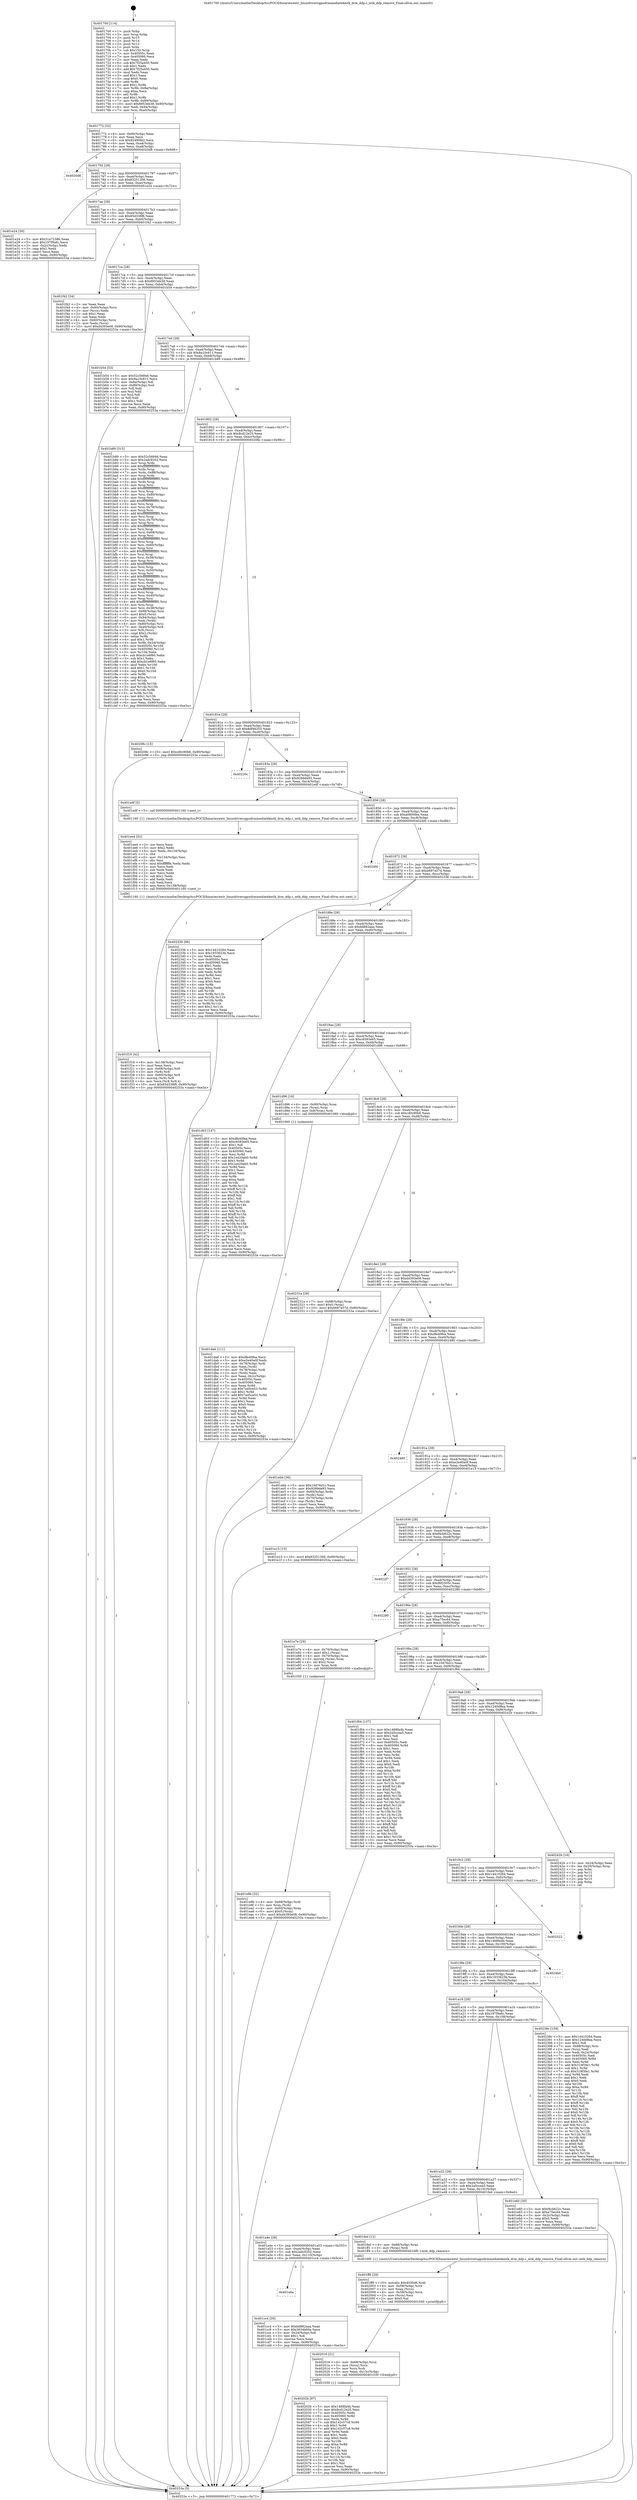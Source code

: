 digraph "0x401700" {
  label = "0x401700 (/mnt/c/Users/mathe/Desktop/tcc/POCII/binaries/extr_linuxdriversgpudrmmediatekmtk_drm_ddp.c_mtk_ddp_remove_Final-ollvm.out::main(0))"
  labelloc = "t"
  node[shape=record]

  Entry [label="",width=0.3,height=0.3,shape=circle,fillcolor=black,style=filled]
  "0x401772" [label="{
     0x401772 [32]\l
     | [instrs]\l
     &nbsp;&nbsp;0x401772 \<+6\>: mov -0x90(%rbp),%eax\l
     &nbsp;&nbsp;0x401778 \<+2\>: mov %eax,%ecx\l
     &nbsp;&nbsp;0x40177a \<+6\>: sub $0x82490fe2,%ecx\l
     &nbsp;&nbsp;0x401780 \<+6\>: mov %eax,-0xa4(%rbp)\l
     &nbsp;&nbsp;0x401786 \<+6\>: mov %ecx,-0xa8(%rbp)\l
     &nbsp;&nbsp;0x40178c \<+6\>: je 00000000004020d8 \<main+0x9d8\>\l
  }"]
  "0x4020d8" [label="{
     0x4020d8\l
  }", style=dashed]
  "0x401792" [label="{
     0x401792 [28]\l
     | [instrs]\l
     &nbsp;&nbsp;0x401792 \<+5\>: jmp 0000000000401797 \<main+0x97\>\l
     &nbsp;&nbsp;0x401797 \<+6\>: mov -0xa4(%rbp),%eax\l
     &nbsp;&nbsp;0x40179d \<+5\>: sub $0x83251306,%eax\l
     &nbsp;&nbsp;0x4017a2 \<+6\>: mov %eax,-0xac(%rbp)\l
     &nbsp;&nbsp;0x4017a8 \<+6\>: je 0000000000401e24 \<main+0x724\>\l
  }"]
  Exit [label="",width=0.3,height=0.3,shape=circle,fillcolor=black,style=filled,peripheries=2]
  "0x401e24" [label="{
     0x401e24 [30]\l
     | [instrs]\l
     &nbsp;&nbsp;0x401e24 \<+5\>: mov $0x31a72386,%eax\l
     &nbsp;&nbsp;0x401e29 \<+5\>: mov $0x197f9a6c,%ecx\l
     &nbsp;&nbsp;0x401e2e \<+3\>: mov -0x2c(%rbp),%edx\l
     &nbsp;&nbsp;0x401e31 \<+3\>: cmp $0x1,%edx\l
     &nbsp;&nbsp;0x401e34 \<+3\>: cmovl %ecx,%eax\l
     &nbsp;&nbsp;0x401e37 \<+6\>: mov %eax,-0x90(%rbp)\l
     &nbsp;&nbsp;0x401e3d \<+5\>: jmp 000000000040253a \<main+0xe3a\>\l
  }"]
  "0x4017ae" [label="{
     0x4017ae [28]\l
     | [instrs]\l
     &nbsp;&nbsp;0x4017ae \<+5\>: jmp 00000000004017b3 \<main+0xb3\>\l
     &nbsp;&nbsp;0x4017b3 \<+6\>: mov -0xa4(%rbp),%eax\l
     &nbsp;&nbsp;0x4017b9 \<+5\>: sub $0x85d338f6,%eax\l
     &nbsp;&nbsp;0x4017be \<+6\>: mov %eax,-0xb0(%rbp)\l
     &nbsp;&nbsp;0x4017c4 \<+6\>: je 0000000000401f42 \<main+0x842\>\l
  }"]
  "0x40202b" [label="{
     0x40202b [97]\l
     | [instrs]\l
     &nbsp;&nbsp;0x40202b \<+5\>: mov $0x1468fa4b,%eax\l
     &nbsp;&nbsp;0x402030 \<+5\>: mov $0x8cd12e25,%esi\l
     &nbsp;&nbsp;0x402035 \<+7\>: mov 0x40505c,%edx\l
     &nbsp;&nbsp;0x40203c \<+8\>: mov 0x405060,%r8d\l
     &nbsp;&nbsp;0x402044 \<+3\>: mov %edx,%r9d\l
     &nbsp;&nbsp;0x402047 \<+7\>: sub $0x142c57c8,%r9d\l
     &nbsp;&nbsp;0x40204e \<+4\>: sub $0x1,%r9d\l
     &nbsp;&nbsp;0x402052 \<+7\>: add $0x142c57c8,%r9d\l
     &nbsp;&nbsp;0x402059 \<+4\>: imul %r9d,%edx\l
     &nbsp;&nbsp;0x40205d \<+3\>: and $0x1,%edx\l
     &nbsp;&nbsp;0x402060 \<+3\>: cmp $0x0,%edx\l
     &nbsp;&nbsp;0x402063 \<+4\>: sete %r10b\l
     &nbsp;&nbsp;0x402067 \<+4\>: cmp $0xa,%r8d\l
     &nbsp;&nbsp;0x40206b \<+4\>: setl %r11b\l
     &nbsp;&nbsp;0x40206f \<+3\>: mov %r10b,%bl\l
     &nbsp;&nbsp;0x402072 \<+3\>: and %r11b,%bl\l
     &nbsp;&nbsp;0x402075 \<+3\>: xor %r11b,%r10b\l
     &nbsp;&nbsp;0x402078 \<+3\>: or %r10b,%bl\l
     &nbsp;&nbsp;0x40207b \<+3\>: test $0x1,%bl\l
     &nbsp;&nbsp;0x40207e \<+3\>: cmovne %esi,%eax\l
     &nbsp;&nbsp;0x402081 \<+6\>: mov %eax,-0x90(%rbp)\l
     &nbsp;&nbsp;0x402087 \<+5\>: jmp 000000000040253a \<main+0xe3a\>\l
  }"]
  "0x401f42" [label="{
     0x401f42 [34]\l
     | [instrs]\l
     &nbsp;&nbsp;0x401f42 \<+2\>: xor %eax,%eax\l
     &nbsp;&nbsp;0x401f44 \<+4\>: mov -0x60(%rbp),%rcx\l
     &nbsp;&nbsp;0x401f48 \<+2\>: mov (%rcx),%edx\l
     &nbsp;&nbsp;0x401f4a \<+3\>: sub $0x1,%eax\l
     &nbsp;&nbsp;0x401f4d \<+2\>: sub %eax,%edx\l
     &nbsp;&nbsp;0x401f4f \<+4\>: mov -0x60(%rbp),%rcx\l
     &nbsp;&nbsp;0x401f53 \<+2\>: mov %edx,(%rcx)\l
     &nbsp;&nbsp;0x401f55 \<+10\>: movl $0xd4393e08,-0x90(%rbp)\l
     &nbsp;&nbsp;0x401f5f \<+5\>: jmp 000000000040253a \<main+0xe3a\>\l
  }"]
  "0x4017ca" [label="{
     0x4017ca [28]\l
     | [instrs]\l
     &nbsp;&nbsp;0x4017ca \<+5\>: jmp 00000000004017cf \<main+0xcf\>\l
     &nbsp;&nbsp;0x4017cf \<+6\>: mov -0xa4(%rbp),%eax\l
     &nbsp;&nbsp;0x4017d5 \<+5\>: sub $0x8953eb38,%eax\l
     &nbsp;&nbsp;0x4017da \<+6\>: mov %eax,-0xb4(%rbp)\l
     &nbsp;&nbsp;0x4017e0 \<+6\>: je 0000000000401b54 \<main+0x454\>\l
  }"]
  "0x402016" [label="{
     0x402016 [21]\l
     | [instrs]\l
     &nbsp;&nbsp;0x402016 \<+4\>: mov -0x68(%rbp),%rcx\l
     &nbsp;&nbsp;0x40201a \<+3\>: mov (%rcx),%rcx\l
     &nbsp;&nbsp;0x40201d \<+3\>: mov %rcx,%rdi\l
     &nbsp;&nbsp;0x402020 \<+6\>: mov %eax,-0x13c(%rbp)\l
     &nbsp;&nbsp;0x402026 \<+5\>: call 0000000000401030 \<free@plt\>\l
     | [calls]\l
     &nbsp;&nbsp;0x401030 \{1\} (unknown)\l
  }"]
  "0x401b54" [label="{
     0x401b54 [53]\l
     | [instrs]\l
     &nbsp;&nbsp;0x401b54 \<+5\>: mov $0x52c56846,%eax\l
     &nbsp;&nbsp;0x401b59 \<+5\>: mov $0x8a10c611,%ecx\l
     &nbsp;&nbsp;0x401b5e \<+6\>: mov -0x8a(%rbp),%dl\l
     &nbsp;&nbsp;0x401b64 \<+7\>: mov -0x89(%rbp),%sil\l
     &nbsp;&nbsp;0x401b6b \<+3\>: mov %dl,%dil\l
     &nbsp;&nbsp;0x401b6e \<+3\>: and %sil,%dil\l
     &nbsp;&nbsp;0x401b71 \<+3\>: xor %sil,%dl\l
     &nbsp;&nbsp;0x401b74 \<+3\>: or %dl,%dil\l
     &nbsp;&nbsp;0x401b77 \<+4\>: test $0x1,%dil\l
     &nbsp;&nbsp;0x401b7b \<+3\>: cmovne %ecx,%eax\l
     &nbsp;&nbsp;0x401b7e \<+6\>: mov %eax,-0x90(%rbp)\l
     &nbsp;&nbsp;0x401b84 \<+5\>: jmp 000000000040253a \<main+0xe3a\>\l
  }"]
  "0x4017e6" [label="{
     0x4017e6 [28]\l
     | [instrs]\l
     &nbsp;&nbsp;0x4017e6 \<+5\>: jmp 00000000004017eb \<main+0xeb\>\l
     &nbsp;&nbsp;0x4017eb \<+6\>: mov -0xa4(%rbp),%eax\l
     &nbsp;&nbsp;0x4017f1 \<+5\>: sub $0x8a10c611,%eax\l
     &nbsp;&nbsp;0x4017f6 \<+6\>: mov %eax,-0xb8(%rbp)\l
     &nbsp;&nbsp;0x4017fc \<+6\>: je 0000000000401b89 \<main+0x489\>\l
  }"]
  "0x40253a" [label="{
     0x40253a [5]\l
     | [instrs]\l
     &nbsp;&nbsp;0x40253a \<+5\>: jmp 0000000000401772 \<main+0x72\>\l
  }"]
  "0x401700" [label="{
     0x401700 [114]\l
     | [instrs]\l
     &nbsp;&nbsp;0x401700 \<+1\>: push %rbp\l
     &nbsp;&nbsp;0x401701 \<+3\>: mov %rsp,%rbp\l
     &nbsp;&nbsp;0x401704 \<+2\>: push %r15\l
     &nbsp;&nbsp;0x401706 \<+2\>: push %r14\l
     &nbsp;&nbsp;0x401708 \<+2\>: push %r12\l
     &nbsp;&nbsp;0x40170a \<+1\>: push %rbx\l
     &nbsp;&nbsp;0x40170b \<+7\>: sub $0x150,%rsp\l
     &nbsp;&nbsp;0x401712 \<+7\>: mov 0x40505c,%eax\l
     &nbsp;&nbsp;0x401719 \<+7\>: mov 0x405060,%ecx\l
     &nbsp;&nbsp;0x401720 \<+2\>: mov %eax,%edx\l
     &nbsp;&nbsp;0x401722 \<+6\>: sub $0x7f25a450,%edx\l
     &nbsp;&nbsp;0x401728 \<+3\>: sub $0x1,%edx\l
     &nbsp;&nbsp;0x40172b \<+6\>: add $0x7f25a450,%edx\l
     &nbsp;&nbsp;0x401731 \<+3\>: imul %edx,%eax\l
     &nbsp;&nbsp;0x401734 \<+3\>: and $0x1,%eax\l
     &nbsp;&nbsp;0x401737 \<+3\>: cmp $0x0,%eax\l
     &nbsp;&nbsp;0x40173a \<+4\>: sete %r8b\l
     &nbsp;&nbsp;0x40173e \<+4\>: and $0x1,%r8b\l
     &nbsp;&nbsp;0x401742 \<+7\>: mov %r8b,-0x8a(%rbp)\l
     &nbsp;&nbsp;0x401749 \<+3\>: cmp $0xa,%ecx\l
     &nbsp;&nbsp;0x40174c \<+4\>: setl %r8b\l
     &nbsp;&nbsp;0x401750 \<+4\>: and $0x1,%r8b\l
     &nbsp;&nbsp;0x401754 \<+7\>: mov %r8b,-0x89(%rbp)\l
     &nbsp;&nbsp;0x40175b \<+10\>: movl $0x8953eb38,-0x90(%rbp)\l
     &nbsp;&nbsp;0x401765 \<+6\>: mov %edi,-0x94(%rbp)\l
     &nbsp;&nbsp;0x40176b \<+7\>: mov %rsi,-0xa0(%rbp)\l
  }"]
  "0x401ff9" [label="{
     0x401ff9 [29]\l
     | [instrs]\l
     &nbsp;&nbsp;0x401ff9 \<+10\>: movabs $0x4030d6,%rdi\l
     &nbsp;&nbsp;0x402003 \<+4\>: mov -0x58(%rbp),%rcx\l
     &nbsp;&nbsp;0x402007 \<+2\>: mov %eax,(%rcx)\l
     &nbsp;&nbsp;0x402009 \<+4\>: mov -0x58(%rbp),%rcx\l
     &nbsp;&nbsp;0x40200d \<+2\>: mov (%rcx),%esi\l
     &nbsp;&nbsp;0x40200f \<+2\>: mov $0x0,%al\l
     &nbsp;&nbsp;0x402011 \<+5\>: call 0000000000401040 \<printf@plt\>\l
     | [calls]\l
     &nbsp;&nbsp;0x401040 \{1\} (unknown)\l
  }"]
  "0x401b89" [label="{
     0x401b89 [315]\l
     | [instrs]\l
     &nbsp;&nbsp;0x401b89 \<+5\>: mov $0x52c56846,%eax\l
     &nbsp;&nbsp;0x401b8e \<+5\>: mov $0x2adc9202,%ecx\l
     &nbsp;&nbsp;0x401b93 \<+3\>: mov %rsp,%rdx\l
     &nbsp;&nbsp;0x401b96 \<+4\>: add $0xfffffffffffffff0,%rdx\l
     &nbsp;&nbsp;0x401b9a \<+3\>: mov %rdx,%rsp\l
     &nbsp;&nbsp;0x401b9d \<+7\>: mov %rdx,-0x88(%rbp)\l
     &nbsp;&nbsp;0x401ba4 \<+3\>: mov %rsp,%rdx\l
     &nbsp;&nbsp;0x401ba7 \<+4\>: add $0xfffffffffffffff0,%rdx\l
     &nbsp;&nbsp;0x401bab \<+3\>: mov %rdx,%rsp\l
     &nbsp;&nbsp;0x401bae \<+3\>: mov %rsp,%rsi\l
     &nbsp;&nbsp;0x401bb1 \<+4\>: add $0xfffffffffffffff0,%rsi\l
     &nbsp;&nbsp;0x401bb5 \<+3\>: mov %rsi,%rsp\l
     &nbsp;&nbsp;0x401bb8 \<+4\>: mov %rsi,-0x80(%rbp)\l
     &nbsp;&nbsp;0x401bbc \<+3\>: mov %rsp,%rsi\l
     &nbsp;&nbsp;0x401bbf \<+4\>: add $0xfffffffffffffff0,%rsi\l
     &nbsp;&nbsp;0x401bc3 \<+3\>: mov %rsi,%rsp\l
     &nbsp;&nbsp;0x401bc6 \<+4\>: mov %rsi,-0x78(%rbp)\l
     &nbsp;&nbsp;0x401bca \<+3\>: mov %rsp,%rsi\l
     &nbsp;&nbsp;0x401bcd \<+4\>: add $0xfffffffffffffff0,%rsi\l
     &nbsp;&nbsp;0x401bd1 \<+3\>: mov %rsi,%rsp\l
     &nbsp;&nbsp;0x401bd4 \<+4\>: mov %rsi,-0x70(%rbp)\l
     &nbsp;&nbsp;0x401bd8 \<+3\>: mov %rsp,%rsi\l
     &nbsp;&nbsp;0x401bdb \<+4\>: add $0xfffffffffffffff0,%rsi\l
     &nbsp;&nbsp;0x401bdf \<+3\>: mov %rsi,%rsp\l
     &nbsp;&nbsp;0x401be2 \<+4\>: mov %rsi,-0x68(%rbp)\l
     &nbsp;&nbsp;0x401be6 \<+3\>: mov %rsp,%rsi\l
     &nbsp;&nbsp;0x401be9 \<+4\>: add $0xfffffffffffffff0,%rsi\l
     &nbsp;&nbsp;0x401bed \<+3\>: mov %rsi,%rsp\l
     &nbsp;&nbsp;0x401bf0 \<+4\>: mov %rsi,-0x60(%rbp)\l
     &nbsp;&nbsp;0x401bf4 \<+3\>: mov %rsp,%rsi\l
     &nbsp;&nbsp;0x401bf7 \<+4\>: add $0xfffffffffffffff0,%rsi\l
     &nbsp;&nbsp;0x401bfb \<+3\>: mov %rsi,%rsp\l
     &nbsp;&nbsp;0x401bfe \<+4\>: mov %rsi,-0x58(%rbp)\l
     &nbsp;&nbsp;0x401c02 \<+3\>: mov %rsp,%rsi\l
     &nbsp;&nbsp;0x401c05 \<+4\>: add $0xfffffffffffffff0,%rsi\l
     &nbsp;&nbsp;0x401c09 \<+3\>: mov %rsi,%rsp\l
     &nbsp;&nbsp;0x401c0c \<+4\>: mov %rsi,-0x50(%rbp)\l
     &nbsp;&nbsp;0x401c10 \<+3\>: mov %rsp,%rsi\l
     &nbsp;&nbsp;0x401c13 \<+4\>: add $0xfffffffffffffff0,%rsi\l
     &nbsp;&nbsp;0x401c17 \<+3\>: mov %rsi,%rsp\l
     &nbsp;&nbsp;0x401c1a \<+4\>: mov %rsi,-0x48(%rbp)\l
     &nbsp;&nbsp;0x401c1e \<+3\>: mov %rsp,%rsi\l
     &nbsp;&nbsp;0x401c21 \<+4\>: add $0xfffffffffffffff0,%rsi\l
     &nbsp;&nbsp;0x401c25 \<+3\>: mov %rsi,%rsp\l
     &nbsp;&nbsp;0x401c28 \<+4\>: mov %rsi,-0x40(%rbp)\l
     &nbsp;&nbsp;0x401c2c \<+3\>: mov %rsp,%rsi\l
     &nbsp;&nbsp;0x401c2f \<+4\>: add $0xfffffffffffffff0,%rsi\l
     &nbsp;&nbsp;0x401c33 \<+3\>: mov %rsi,%rsp\l
     &nbsp;&nbsp;0x401c36 \<+4\>: mov %rsi,-0x38(%rbp)\l
     &nbsp;&nbsp;0x401c3a \<+7\>: mov -0x88(%rbp),%rsi\l
     &nbsp;&nbsp;0x401c41 \<+6\>: movl $0x0,(%rsi)\l
     &nbsp;&nbsp;0x401c47 \<+6\>: mov -0x94(%rbp),%edi\l
     &nbsp;&nbsp;0x401c4d \<+2\>: mov %edi,(%rdx)\l
     &nbsp;&nbsp;0x401c4f \<+4\>: mov -0x80(%rbp),%rsi\l
     &nbsp;&nbsp;0x401c53 \<+7\>: mov -0xa0(%rbp),%r8\l
     &nbsp;&nbsp;0x401c5a \<+3\>: mov %r8,(%rsi)\l
     &nbsp;&nbsp;0x401c5d \<+3\>: cmpl $0x2,(%rdx)\l
     &nbsp;&nbsp;0x401c60 \<+4\>: setne %r9b\l
     &nbsp;&nbsp;0x401c64 \<+4\>: and $0x1,%r9b\l
     &nbsp;&nbsp;0x401c68 \<+4\>: mov %r9b,-0x2d(%rbp)\l
     &nbsp;&nbsp;0x401c6c \<+8\>: mov 0x40505c,%r10d\l
     &nbsp;&nbsp;0x401c74 \<+8\>: mov 0x405060,%r11d\l
     &nbsp;&nbsp;0x401c7c \<+3\>: mov %r10d,%ebx\l
     &nbsp;&nbsp;0x401c7f \<+6\>: sub $0xcb1e6f60,%ebx\l
     &nbsp;&nbsp;0x401c85 \<+3\>: sub $0x1,%ebx\l
     &nbsp;&nbsp;0x401c88 \<+6\>: add $0xcb1e6f60,%ebx\l
     &nbsp;&nbsp;0x401c8e \<+4\>: imul %ebx,%r10d\l
     &nbsp;&nbsp;0x401c92 \<+4\>: and $0x1,%r10d\l
     &nbsp;&nbsp;0x401c96 \<+4\>: cmp $0x0,%r10d\l
     &nbsp;&nbsp;0x401c9a \<+4\>: sete %r9b\l
     &nbsp;&nbsp;0x401c9e \<+4\>: cmp $0xa,%r11d\l
     &nbsp;&nbsp;0x401ca2 \<+4\>: setl %r14b\l
     &nbsp;&nbsp;0x401ca6 \<+3\>: mov %r9b,%r15b\l
     &nbsp;&nbsp;0x401ca9 \<+3\>: and %r14b,%r15b\l
     &nbsp;&nbsp;0x401cac \<+3\>: xor %r14b,%r9b\l
     &nbsp;&nbsp;0x401caf \<+3\>: or %r9b,%r15b\l
     &nbsp;&nbsp;0x401cb2 \<+4\>: test $0x1,%r15b\l
     &nbsp;&nbsp;0x401cb6 \<+3\>: cmovne %ecx,%eax\l
     &nbsp;&nbsp;0x401cb9 \<+6\>: mov %eax,-0x90(%rbp)\l
     &nbsp;&nbsp;0x401cbf \<+5\>: jmp 000000000040253a \<main+0xe3a\>\l
  }"]
  "0x401802" [label="{
     0x401802 [28]\l
     | [instrs]\l
     &nbsp;&nbsp;0x401802 \<+5\>: jmp 0000000000401807 \<main+0x107\>\l
     &nbsp;&nbsp;0x401807 \<+6\>: mov -0xa4(%rbp),%eax\l
     &nbsp;&nbsp;0x40180d \<+5\>: sub $0x8cd12e25,%eax\l
     &nbsp;&nbsp;0x401812 \<+6\>: mov %eax,-0xbc(%rbp)\l
     &nbsp;&nbsp;0x401818 \<+6\>: je 000000000040208c \<main+0x98c\>\l
  }"]
  "0x401f18" [label="{
     0x401f18 [42]\l
     | [instrs]\l
     &nbsp;&nbsp;0x401f18 \<+6\>: mov -0x138(%rbp),%ecx\l
     &nbsp;&nbsp;0x401f1e \<+3\>: imul %eax,%ecx\l
     &nbsp;&nbsp;0x401f21 \<+4\>: mov -0x68(%rbp),%r8\l
     &nbsp;&nbsp;0x401f25 \<+3\>: mov (%r8),%r8\l
     &nbsp;&nbsp;0x401f28 \<+4\>: mov -0x60(%rbp),%r9\l
     &nbsp;&nbsp;0x401f2c \<+3\>: movslq (%r9),%r9\l
     &nbsp;&nbsp;0x401f2f \<+4\>: mov %ecx,(%r8,%r9,4)\l
     &nbsp;&nbsp;0x401f33 \<+10\>: movl $0x85d338f6,-0x90(%rbp)\l
     &nbsp;&nbsp;0x401f3d \<+5\>: jmp 000000000040253a \<main+0xe3a\>\l
  }"]
  "0x401ee4" [label="{
     0x401ee4 [52]\l
     | [instrs]\l
     &nbsp;&nbsp;0x401ee4 \<+2\>: xor %ecx,%ecx\l
     &nbsp;&nbsp;0x401ee6 \<+5\>: mov $0x2,%edx\l
     &nbsp;&nbsp;0x401eeb \<+6\>: mov %edx,-0x134(%rbp)\l
     &nbsp;&nbsp;0x401ef1 \<+1\>: cltd\l
     &nbsp;&nbsp;0x401ef2 \<+6\>: mov -0x134(%rbp),%esi\l
     &nbsp;&nbsp;0x401ef8 \<+2\>: idiv %esi\l
     &nbsp;&nbsp;0x401efa \<+6\>: imul $0xfffffffe,%edx,%edx\l
     &nbsp;&nbsp;0x401f00 \<+2\>: mov %ecx,%edi\l
     &nbsp;&nbsp;0x401f02 \<+2\>: sub %edx,%edi\l
     &nbsp;&nbsp;0x401f04 \<+2\>: mov %ecx,%edx\l
     &nbsp;&nbsp;0x401f06 \<+3\>: sub $0x1,%edx\l
     &nbsp;&nbsp;0x401f09 \<+2\>: add %edx,%edi\l
     &nbsp;&nbsp;0x401f0b \<+2\>: sub %edi,%ecx\l
     &nbsp;&nbsp;0x401f0d \<+6\>: mov %ecx,-0x138(%rbp)\l
     &nbsp;&nbsp;0x401f13 \<+5\>: call 0000000000401160 \<next_i\>\l
     | [calls]\l
     &nbsp;&nbsp;0x401160 \{1\} (/mnt/c/Users/mathe/Desktop/tcc/POCII/binaries/extr_linuxdriversgpudrmmediatekmtk_drm_ddp.c_mtk_ddp_remove_Final-ollvm.out::next_i)\l
  }"]
  "0x40208c" [label="{
     0x40208c [15]\l
     | [instrs]\l
     &nbsp;&nbsp;0x40208c \<+10\>: movl $0xcd0c90b6,-0x90(%rbp)\l
     &nbsp;&nbsp;0x402096 \<+5\>: jmp 000000000040253a \<main+0xe3a\>\l
  }"]
  "0x40181e" [label="{
     0x40181e [28]\l
     | [instrs]\l
     &nbsp;&nbsp;0x40181e \<+5\>: jmp 0000000000401823 \<main+0x123\>\l
     &nbsp;&nbsp;0x401823 \<+6\>: mov -0xa4(%rbp),%eax\l
     &nbsp;&nbsp;0x401829 \<+5\>: sub $0x8df46203,%eax\l
     &nbsp;&nbsp;0x40182e \<+6\>: mov %eax,-0xc0(%rbp)\l
     &nbsp;&nbsp;0x401834 \<+6\>: je 000000000040220c \<main+0xb0c\>\l
  }"]
  "0x401e9b" [label="{
     0x401e9b [32]\l
     | [instrs]\l
     &nbsp;&nbsp;0x401e9b \<+4\>: mov -0x68(%rbp),%rdi\l
     &nbsp;&nbsp;0x401e9f \<+3\>: mov %rax,(%rdi)\l
     &nbsp;&nbsp;0x401ea2 \<+4\>: mov -0x60(%rbp),%rax\l
     &nbsp;&nbsp;0x401ea6 \<+6\>: movl $0x0,(%rax)\l
     &nbsp;&nbsp;0x401eac \<+10\>: movl $0xd4393e08,-0x90(%rbp)\l
     &nbsp;&nbsp;0x401eb6 \<+5\>: jmp 000000000040253a \<main+0xe3a\>\l
  }"]
  "0x40220c" [label="{
     0x40220c\l
  }", style=dashed]
  "0x40183a" [label="{
     0x40183a [28]\l
     | [instrs]\l
     &nbsp;&nbsp;0x40183a \<+5\>: jmp 000000000040183f \<main+0x13f\>\l
     &nbsp;&nbsp;0x40183f \<+6\>: mov -0xa4(%rbp),%eax\l
     &nbsp;&nbsp;0x401845 \<+5\>: sub $0x9289de93,%eax\l
     &nbsp;&nbsp;0x40184a \<+6\>: mov %eax,-0xc4(%rbp)\l
     &nbsp;&nbsp;0x401850 \<+6\>: je 0000000000401edf \<main+0x7df\>\l
  }"]
  "0x401da6" [label="{
     0x401da6 [111]\l
     | [instrs]\l
     &nbsp;&nbsp;0x401da6 \<+5\>: mov $0xdfe40fea,%ecx\l
     &nbsp;&nbsp;0x401dab \<+5\>: mov $0xe2e40a0f,%edx\l
     &nbsp;&nbsp;0x401db0 \<+4\>: mov -0x78(%rbp),%rdi\l
     &nbsp;&nbsp;0x401db4 \<+2\>: mov %eax,(%rdi)\l
     &nbsp;&nbsp;0x401db6 \<+4\>: mov -0x78(%rbp),%rdi\l
     &nbsp;&nbsp;0x401dba \<+2\>: mov (%rdi),%eax\l
     &nbsp;&nbsp;0x401dbc \<+3\>: mov %eax,-0x2c(%rbp)\l
     &nbsp;&nbsp;0x401dbf \<+7\>: mov 0x40505c,%eax\l
     &nbsp;&nbsp;0x401dc6 \<+7\>: mov 0x405060,%esi\l
     &nbsp;&nbsp;0x401dcd \<+3\>: mov %eax,%r8d\l
     &nbsp;&nbsp;0x401dd0 \<+7\>: sub $0x7ed5ce53,%r8d\l
     &nbsp;&nbsp;0x401dd7 \<+4\>: sub $0x1,%r8d\l
     &nbsp;&nbsp;0x401ddb \<+7\>: add $0x7ed5ce53,%r8d\l
     &nbsp;&nbsp;0x401de2 \<+4\>: imul %r8d,%eax\l
     &nbsp;&nbsp;0x401de6 \<+3\>: and $0x1,%eax\l
     &nbsp;&nbsp;0x401de9 \<+3\>: cmp $0x0,%eax\l
     &nbsp;&nbsp;0x401dec \<+4\>: sete %r9b\l
     &nbsp;&nbsp;0x401df0 \<+3\>: cmp $0xa,%esi\l
     &nbsp;&nbsp;0x401df3 \<+4\>: setl %r10b\l
     &nbsp;&nbsp;0x401df7 \<+3\>: mov %r9b,%r11b\l
     &nbsp;&nbsp;0x401dfa \<+3\>: and %r10b,%r11b\l
     &nbsp;&nbsp;0x401dfd \<+3\>: xor %r10b,%r9b\l
     &nbsp;&nbsp;0x401e00 \<+3\>: or %r9b,%r11b\l
     &nbsp;&nbsp;0x401e03 \<+4\>: test $0x1,%r11b\l
     &nbsp;&nbsp;0x401e07 \<+3\>: cmovne %edx,%ecx\l
     &nbsp;&nbsp;0x401e0a \<+6\>: mov %ecx,-0x90(%rbp)\l
     &nbsp;&nbsp;0x401e10 \<+5\>: jmp 000000000040253a \<main+0xe3a\>\l
  }"]
  "0x401edf" [label="{
     0x401edf [5]\l
     | [instrs]\l
     &nbsp;&nbsp;0x401edf \<+5\>: call 0000000000401160 \<next_i\>\l
     | [calls]\l
     &nbsp;&nbsp;0x401160 \{1\} (/mnt/c/Users/mathe/Desktop/tcc/POCII/binaries/extr_linuxdriversgpudrmmediatekmtk_drm_ddp.c_mtk_ddp_remove_Final-ollvm.out::next_i)\l
  }"]
  "0x401856" [label="{
     0x401856 [28]\l
     | [instrs]\l
     &nbsp;&nbsp;0x401856 \<+5\>: jmp 000000000040185b \<main+0x15b\>\l
     &nbsp;&nbsp;0x40185b \<+6\>: mov -0xa4(%rbp),%eax\l
     &nbsp;&nbsp;0x401861 \<+5\>: sub $0xa0800fee,%eax\l
     &nbsp;&nbsp;0x401866 \<+6\>: mov %eax,-0xc8(%rbp)\l
     &nbsp;&nbsp;0x40186c \<+6\>: je 00000000004024fd \<main+0xdfd\>\l
  }"]
  "0x401a6a" [label="{
     0x401a6a\l
  }", style=dashed]
  "0x4024fd" [label="{
     0x4024fd\l
  }", style=dashed]
  "0x401872" [label="{
     0x401872 [28]\l
     | [instrs]\l
     &nbsp;&nbsp;0x401872 \<+5\>: jmp 0000000000401877 \<main+0x177\>\l
     &nbsp;&nbsp;0x401877 \<+6\>: mov -0xa4(%rbp),%eax\l
     &nbsp;&nbsp;0x40187d \<+5\>: sub $0xb697a57d,%eax\l
     &nbsp;&nbsp;0x401882 \<+6\>: mov %eax,-0xcc(%rbp)\l
     &nbsp;&nbsp;0x401888 \<+6\>: je 0000000000402336 \<main+0xc36\>\l
  }"]
  "0x401cc4" [label="{
     0x401cc4 [30]\l
     | [instrs]\l
     &nbsp;&nbsp;0x401cc4 \<+5\>: mov $0xbd882aaa,%eax\l
     &nbsp;&nbsp;0x401cc9 \<+5\>: mov $0x3634b00e,%ecx\l
     &nbsp;&nbsp;0x401cce \<+3\>: mov -0x2d(%rbp),%dl\l
     &nbsp;&nbsp;0x401cd1 \<+3\>: test $0x1,%dl\l
     &nbsp;&nbsp;0x401cd4 \<+3\>: cmovne %ecx,%eax\l
     &nbsp;&nbsp;0x401cd7 \<+6\>: mov %eax,-0x90(%rbp)\l
     &nbsp;&nbsp;0x401cdd \<+5\>: jmp 000000000040253a \<main+0xe3a\>\l
  }"]
  "0x402336" [label="{
     0x402336 [86]\l
     | [instrs]\l
     &nbsp;&nbsp;0x402336 \<+5\>: mov $0x14410284,%eax\l
     &nbsp;&nbsp;0x40233b \<+5\>: mov $0x1933623b,%ecx\l
     &nbsp;&nbsp;0x402340 \<+2\>: xor %edx,%edx\l
     &nbsp;&nbsp;0x402342 \<+7\>: mov 0x40505c,%esi\l
     &nbsp;&nbsp;0x402349 \<+7\>: mov 0x405060,%edi\l
     &nbsp;&nbsp;0x402350 \<+3\>: sub $0x1,%edx\l
     &nbsp;&nbsp;0x402353 \<+3\>: mov %esi,%r8d\l
     &nbsp;&nbsp;0x402356 \<+3\>: add %edx,%r8d\l
     &nbsp;&nbsp;0x402359 \<+4\>: imul %r8d,%esi\l
     &nbsp;&nbsp;0x40235d \<+3\>: and $0x1,%esi\l
     &nbsp;&nbsp;0x402360 \<+3\>: cmp $0x0,%esi\l
     &nbsp;&nbsp;0x402363 \<+4\>: sete %r9b\l
     &nbsp;&nbsp;0x402367 \<+3\>: cmp $0xa,%edi\l
     &nbsp;&nbsp;0x40236a \<+4\>: setl %r10b\l
     &nbsp;&nbsp;0x40236e \<+3\>: mov %r9b,%r11b\l
     &nbsp;&nbsp;0x402371 \<+3\>: and %r10b,%r11b\l
     &nbsp;&nbsp;0x402374 \<+3\>: xor %r10b,%r9b\l
     &nbsp;&nbsp;0x402377 \<+3\>: or %r9b,%r11b\l
     &nbsp;&nbsp;0x40237a \<+4\>: test $0x1,%r11b\l
     &nbsp;&nbsp;0x40237e \<+3\>: cmovne %ecx,%eax\l
     &nbsp;&nbsp;0x402381 \<+6\>: mov %eax,-0x90(%rbp)\l
     &nbsp;&nbsp;0x402387 \<+5\>: jmp 000000000040253a \<main+0xe3a\>\l
  }"]
  "0x40188e" [label="{
     0x40188e [28]\l
     | [instrs]\l
     &nbsp;&nbsp;0x40188e \<+5\>: jmp 0000000000401893 \<main+0x193\>\l
     &nbsp;&nbsp;0x401893 \<+6\>: mov -0xa4(%rbp),%eax\l
     &nbsp;&nbsp;0x401899 \<+5\>: sub $0xbd882aaa,%eax\l
     &nbsp;&nbsp;0x40189e \<+6\>: mov %eax,-0xd0(%rbp)\l
     &nbsp;&nbsp;0x4018a4 \<+6\>: je 0000000000401d03 \<main+0x603\>\l
  }"]
  "0x401a4e" [label="{
     0x401a4e [28]\l
     | [instrs]\l
     &nbsp;&nbsp;0x401a4e \<+5\>: jmp 0000000000401a53 \<main+0x353\>\l
     &nbsp;&nbsp;0x401a53 \<+6\>: mov -0xa4(%rbp),%eax\l
     &nbsp;&nbsp;0x401a59 \<+5\>: sub $0x2adc9202,%eax\l
     &nbsp;&nbsp;0x401a5e \<+6\>: mov %eax,-0x110(%rbp)\l
     &nbsp;&nbsp;0x401a64 \<+6\>: je 0000000000401cc4 \<main+0x5c4\>\l
  }"]
  "0x401d03" [label="{
     0x401d03 [147]\l
     | [instrs]\l
     &nbsp;&nbsp;0x401d03 \<+5\>: mov $0xdfe40fea,%eax\l
     &nbsp;&nbsp;0x401d08 \<+5\>: mov $0xc6593e65,%ecx\l
     &nbsp;&nbsp;0x401d0d \<+2\>: mov $0x1,%dl\l
     &nbsp;&nbsp;0x401d0f \<+7\>: mov 0x40505c,%esi\l
     &nbsp;&nbsp;0x401d16 \<+7\>: mov 0x405060,%edi\l
     &nbsp;&nbsp;0x401d1d \<+3\>: mov %esi,%r8d\l
     &nbsp;&nbsp;0x401d20 \<+7\>: add $0x1e420ab0,%r8d\l
     &nbsp;&nbsp;0x401d27 \<+4\>: sub $0x1,%r8d\l
     &nbsp;&nbsp;0x401d2b \<+7\>: sub $0x1e420ab0,%r8d\l
     &nbsp;&nbsp;0x401d32 \<+4\>: imul %r8d,%esi\l
     &nbsp;&nbsp;0x401d36 \<+3\>: and $0x1,%esi\l
     &nbsp;&nbsp;0x401d39 \<+3\>: cmp $0x0,%esi\l
     &nbsp;&nbsp;0x401d3c \<+4\>: sete %r9b\l
     &nbsp;&nbsp;0x401d40 \<+3\>: cmp $0xa,%edi\l
     &nbsp;&nbsp;0x401d43 \<+4\>: setl %r10b\l
     &nbsp;&nbsp;0x401d47 \<+3\>: mov %r9b,%r11b\l
     &nbsp;&nbsp;0x401d4a \<+4\>: xor $0xff,%r11b\l
     &nbsp;&nbsp;0x401d4e \<+3\>: mov %r10b,%bl\l
     &nbsp;&nbsp;0x401d51 \<+3\>: xor $0xff,%bl\l
     &nbsp;&nbsp;0x401d54 \<+3\>: xor $0x1,%dl\l
     &nbsp;&nbsp;0x401d57 \<+3\>: mov %r11b,%r14b\l
     &nbsp;&nbsp;0x401d5a \<+4\>: and $0xff,%r14b\l
     &nbsp;&nbsp;0x401d5e \<+3\>: and %dl,%r9b\l
     &nbsp;&nbsp;0x401d61 \<+3\>: mov %bl,%r15b\l
     &nbsp;&nbsp;0x401d64 \<+4\>: and $0xff,%r15b\l
     &nbsp;&nbsp;0x401d68 \<+3\>: and %dl,%r10b\l
     &nbsp;&nbsp;0x401d6b \<+3\>: or %r9b,%r14b\l
     &nbsp;&nbsp;0x401d6e \<+3\>: or %r10b,%r15b\l
     &nbsp;&nbsp;0x401d71 \<+3\>: xor %r15b,%r14b\l
     &nbsp;&nbsp;0x401d74 \<+3\>: or %bl,%r11b\l
     &nbsp;&nbsp;0x401d77 \<+4\>: xor $0xff,%r11b\l
     &nbsp;&nbsp;0x401d7b \<+3\>: or $0x1,%dl\l
     &nbsp;&nbsp;0x401d7e \<+3\>: and %dl,%r11b\l
     &nbsp;&nbsp;0x401d81 \<+3\>: or %r11b,%r14b\l
     &nbsp;&nbsp;0x401d84 \<+4\>: test $0x1,%r14b\l
     &nbsp;&nbsp;0x401d88 \<+3\>: cmovne %ecx,%eax\l
     &nbsp;&nbsp;0x401d8b \<+6\>: mov %eax,-0x90(%rbp)\l
     &nbsp;&nbsp;0x401d91 \<+5\>: jmp 000000000040253a \<main+0xe3a\>\l
  }"]
  "0x4018aa" [label="{
     0x4018aa [28]\l
     | [instrs]\l
     &nbsp;&nbsp;0x4018aa \<+5\>: jmp 00000000004018af \<main+0x1af\>\l
     &nbsp;&nbsp;0x4018af \<+6\>: mov -0xa4(%rbp),%eax\l
     &nbsp;&nbsp;0x4018b5 \<+5\>: sub $0xc6593e65,%eax\l
     &nbsp;&nbsp;0x4018ba \<+6\>: mov %eax,-0xd4(%rbp)\l
     &nbsp;&nbsp;0x4018c0 \<+6\>: je 0000000000401d96 \<main+0x696\>\l
  }"]
  "0x401fed" [label="{
     0x401fed [12]\l
     | [instrs]\l
     &nbsp;&nbsp;0x401fed \<+4\>: mov -0x68(%rbp),%rax\l
     &nbsp;&nbsp;0x401ff1 \<+3\>: mov (%rax),%rdi\l
     &nbsp;&nbsp;0x401ff4 \<+5\>: call 00000000004016f0 \<mtk_ddp_remove\>\l
     | [calls]\l
     &nbsp;&nbsp;0x4016f0 \{1\} (/mnt/c/Users/mathe/Desktop/tcc/POCII/binaries/extr_linuxdriversgpudrmmediatekmtk_drm_ddp.c_mtk_ddp_remove_Final-ollvm.out::mtk_ddp_remove)\l
  }"]
  "0x401d96" [label="{
     0x401d96 [16]\l
     | [instrs]\l
     &nbsp;&nbsp;0x401d96 \<+4\>: mov -0x80(%rbp),%rax\l
     &nbsp;&nbsp;0x401d9a \<+3\>: mov (%rax),%rax\l
     &nbsp;&nbsp;0x401d9d \<+4\>: mov 0x8(%rax),%rdi\l
     &nbsp;&nbsp;0x401da1 \<+5\>: call 0000000000401060 \<atoi@plt\>\l
     | [calls]\l
     &nbsp;&nbsp;0x401060 \{1\} (unknown)\l
  }"]
  "0x4018c6" [label="{
     0x4018c6 [28]\l
     | [instrs]\l
     &nbsp;&nbsp;0x4018c6 \<+5\>: jmp 00000000004018cb \<main+0x1cb\>\l
     &nbsp;&nbsp;0x4018cb \<+6\>: mov -0xa4(%rbp),%eax\l
     &nbsp;&nbsp;0x4018d1 \<+5\>: sub $0xcd0c90b6,%eax\l
     &nbsp;&nbsp;0x4018d6 \<+6\>: mov %eax,-0xd8(%rbp)\l
     &nbsp;&nbsp;0x4018dc \<+6\>: je 000000000040231a \<main+0xc1a\>\l
  }"]
  "0x401a32" [label="{
     0x401a32 [28]\l
     | [instrs]\l
     &nbsp;&nbsp;0x401a32 \<+5\>: jmp 0000000000401a37 \<main+0x337\>\l
     &nbsp;&nbsp;0x401a37 \<+6\>: mov -0xa4(%rbp),%eax\l
     &nbsp;&nbsp;0x401a3d \<+5\>: sub $0x2a5ccea5,%eax\l
     &nbsp;&nbsp;0x401a42 \<+6\>: mov %eax,-0x10c(%rbp)\l
     &nbsp;&nbsp;0x401a48 \<+6\>: je 0000000000401fed \<main+0x8ed\>\l
  }"]
  "0x40231a" [label="{
     0x40231a [28]\l
     | [instrs]\l
     &nbsp;&nbsp;0x40231a \<+7\>: mov -0x88(%rbp),%rax\l
     &nbsp;&nbsp;0x402321 \<+6\>: movl $0x0,(%rax)\l
     &nbsp;&nbsp;0x402327 \<+10\>: movl $0xb697a57d,-0x90(%rbp)\l
     &nbsp;&nbsp;0x402331 \<+5\>: jmp 000000000040253a \<main+0xe3a\>\l
  }"]
  "0x4018e2" [label="{
     0x4018e2 [28]\l
     | [instrs]\l
     &nbsp;&nbsp;0x4018e2 \<+5\>: jmp 00000000004018e7 \<main+0x1e7\>\l
     &nbsp;&nbsp;0x4018e7 \<+6\>: mov -0xa4(%rbp),%eax\l
     &nbsp;&nbsp;0x4018ed \<+5\>: sub $0xd4393e08,%eax\l
     &nbsp;&nbsp;0x4018f2 \<+6\>: mov %eax,-0xdc(%rbp)\l
     &nbsp;&nbsp;0x4018f8 \<+6\>: je 0000000000401ebb \<main+0x7bb\>\l
  }"]
  "0x401e60" [label="{
     0x401e60 [30]\l
     | [instrs]\l
     &nbsp;&nbsp;0x401e60 \<+5\>: mov $0xf4cb622c,%eax\l
     &nbsp;&nbsp;0x401e65 \<+5\>: mov $0xa75ec64,%ecx\l
     &nbsp;&nbsp;0x401e6a \<+3\>: mov -0x2c(%rbp),%edx\l
     &nbsp;&nbsp;0x401e6d \<+3\>: cmp $0x0,%edx\l
     &nbsp;&nbsp;0x401e70 \<+3\>: cmove %ecx,%eax\l
     &nbsp;&nbsp;0x401e73 \<+6\>: mov %eax,-0x90(%rbp)\l
     &nbsp;&nbsp;0x401e79 \<+5\>: jmp 000000000040253a \<main+0xe3a\>\l
  }"]
  "0x401ebb" [label="{
     0x401ebb [36]\l
     | [instrs]\l
     &nbsp;&nbsp;0x401ebb \<+5\>: mov $0x10d76d1c,%eax\l
     &nbsp;&nbsp;0x401ec0 \<+5\>: mov $0x9289de93,%ecx\l
     &nbsp;&nbsp;0x401ec5 \<+4\>: mov -0x60(%rbp),%rdx\l
     &nbsp;&nbsp;0x401ec9 \<+2\>: mov (%rdx),%esi\l
     &nbsp;&nbsp;0x401ecb \<+4\>: mov -0x70(%rbp),%rdx\l
     &nbsp;&nbsp;0x401ecf \<+2\>: cmp (%rdx),%esi\l
     &nbsp;&nbsp;0x401ed1 \<+3\>: cmovl %ecx,%eax\l
     &nbsp;&nbsp;0x401ed4 \<+6\>: mov %eax,-0x90(%rbp)\l
     &nbsp;&nbsp;0x401eda \<+5\>: jmp 000000000040253a \<main+0xe3a\>\l
  }"]
  "0x4018fe" [label="{
     0x4018fe [28]\l
     | [instrs]\l
     &nbsp;&nbsp;0x4018fe \<+5\>: jmp 0000000000401903 \<main+0x203\>\l
     &nbsp;&nbsp;0x401903 \<+6\>: mov -0xa4(%rbp),%eax\l
     &nbsp;&nbsp;0x401909 \<+5\>: sub $0xdfe40fea,%eax\l
     &nbsp;&nbsp;0x40190e \<+6\>: mov %eax,-0xe0(%rbp)\l
     &nbsp;&nbsp;0x401914 \<+6\>: je 0000000000402480 \<main+0xd80\>\l
  }"]
  "0x401a16" [label="{
     0x401a16 [28]\l
     | [instrs]\l
     &nbsp;&nbsp;0x401a16 \<+5\>: jmp 0000000000401a1b \<main+0x31b\>\l
     &nbsp;&nbsp;0x401a1b \<+6\>: mov -0xa4(%rbp),%eax\l
     &nbsp;&nbsp;0x401a21 \<+5\>: sub $0x197f9a6c,%eax\l
     &nbsp;&nbsp;0x401a26 \<+6\>: mov %eax,-0x108(%rbp)\l
     &nbsp;&nbsp;0x401a2c \<+6\>: je 0000000000401e60 \<main+0x760\>\l
  }"]
  "0x402480" [label="{
     0x402480\l
  }", style=dashed]
  "0x40191a" [label="{
     0x40191a [28]\l
     | [instrs]\l
     &nbsp;&nbsp;0x40191a \<+5\>: jmp 000000000040191f \<main+0x21f\>\l
     &nbsp;&nbsp;0x40191f \<+6\>: mov -0xa4(%rbp),%eax\l
     &nbsp;&nbsp;0x401925 \<+5\>: sub $0xe2e40a0f,%eax\l
     &nbsp;&nbsp;0x40192a \<+6\>: mov %eax,-0xe4(%rbp)\l
     &nbsp;&nbsp;0x401930 \<+6\>: je 0000000000401e15 \<main+0x715\>\l
  }"]
  "0x40238c" [label="{
     0x40238c [159]\l
     | [instrs]\l
     &nbsp;&nbsp;0x40238c \<+5\>: mov $0x14410284,%eax\l
     &nbsp;&nbsp;0x402391 \<+5\>: mov $0x1240d8ea,%ecx\l
     &nbsp;&nbsp;0x402396 \<+2\>: mov $0x1,%dl\l
     &nbsp;&nbsp;0x402398 \<+7\>: mov -0x88(%rbp),%rsi\l
     &nbsp;&nbsp;0x40239f \<+2\>: mov (%rsi),%edi\l
     &nbsp;&nbsp;0x4023a1 \<+3\>: mov %edi,-0x24(%rbp)\l
     &nbsp;&nbsp;0x4023a4 \<+7\>: mov 0x40505c,%edi\l
     &nbsp;&nbsp;0x4023ab \<+8\>: mov 0x405060,%r8d\l
     &nbsp;&nbsp;0x4023b3 \<+3\>: mov %edi,%r9d\l
     &nbsp;&nbsp;0x4023b6 \<+7\>: add $0x319f3fe1,%r9d\l
     &nbsp;&nbsp;0x4023bd \<+4\>: sub $0x1,%r9d\l
     &nbsp;&nbsp;0x4023c1 \<+7\>: sub $0x319f3fe1,%r9d\l
     &nbsp;&nbsp;0x4023c8 \<+4\>: imul %r9d,%edi\l
     &nbsp;&nbsp;0x4023cc \<+3\>: and $0x1,%edi\l
     &nbsp;&nbsp;0x4023cf \<+3\>: cmp $0x0,%edi\l
     &nbsp;&nbsp;0x4023d2 \<+4\>: sete %r10b\l
     &nbsp;&nbsp;0x4023d6 \<+4\>: cmp $0xa,%r8d\l
     &nbsp;&nbsp;0x4023da \<+4\>: setl %r11b\l
     &nbsp;&nbsp;0x4023de \<+3\>: mov %r10b,%bl\l
     &nbsp;&nbsp;0x4023e1 \<+3\>: xor $0xff,%bl\l
     &nbsp;&nbsp;0x4023e4 \<+3\>: mov %r11b,%r14b\l
     &nbsp;&nbsp;0x4023e7 \<+4\>: xor $0xff,%r14b\l
     &nbsp;&nbsp;0x4023eb \<+3\>: xor $0x0,%dl\l
     &nbsp;&nbsp;0x4023ee \<+3\>: mov %bl,%r15b\l
     &nbsp;&nbsp;0x4023f1 \<+4\>: and $0x0,%r15b\l
     &nbsp;&nbsp;0x4023f5 \<+3\>: and %dl,%r10b\l
     &nbsp;&nbsp;0x4023f8 \<+3\>: mov %r14b,%r12b\l
     &nbsp;&nbsp;0x4023fb \<+4\>: and $0x0,%r12b\l
     &nbsp;&nbsp;0x4023ff \<+3\>: and %dl,%r11b\l
     &nbsp;&nbsp;0x402402 \<+3\>: or %r10b,%r15b\l
     &nbsp;&nbsp;0x402405 \<+3\>: or %r11b,%r12b\l
     &nbsp;&nbsp;0x402408 \<+3\>: xor %r12b,%r15b\l
     &nbsp;&nbsp;0x40240b \<+3\>: or %r14b,%bl\l
     &nbsp;&nbsp;0x40240e \<+3\>: xor $0xff,%bl\l
     &nbsp;&nbsp;0x402411 \<+3\>: or $0x0,%dl\l
     &nbsp;&nbsp;0x402414 \<+2\>: and %dl,%bl\l
     &nbsp;&nbsp;0x402416 \<+3\>: or %bl,%r15b\l
     &nbsp;&nbsp;0x402419 \<+4\>: test $0x1,%r15b\l
     &nbsp;&nbsp;0x40241d \<+3\>: cmovne %ecx,%eax\l
     &nbsp;&nbsp;0x402420 \<+6\>: mov %eax,-0x90(%rbp)\l
     &nbsp;&nbsp;0x402426 \<+5\>: jmp 000000000040253a \<main+0xe3a\>\l
  }"]
  "0x401e15" [label="{
     0x401e15 [15]\l
     | [instrs]\l
     &nbsp;&nbsp;0x401e15 \<+10\>: movl $0x83251306,-0x90(%rbp)\l
     &nbsp;&nbsp;0x401e1f \<+5\>: jmp 000000000040253a \<main+0xe3a\>\l
  }"]
  "0x401936" [label="{
     0x401936 [28]\l
     | [instrs]\l
     &nbsp;&nbsp;0x401936 \<+5\>: jmp 000000000040193b \<main+0x23b\>\l
     &nbsp;&nbsp;0x40193b \<+6\>: mov -0xa4(%rbp),%eax\l
     &nbsp;&nbsp;0x401941 \<+5\>: sub $0xf4cb622c,%eax\l
     &nbsp;&nbsp;0x401946 \<+6\>: mov %eax,-0xe8(%rbp)\l
     &nbsp;&nbsp;0x40194c \<+6\>: je 00000000004022f7 \<main+0xbf7\>\l
  }"]
  "0x4019fa" [label="{
     0x4019fa [28]\l
     | [instrs]\l
     &nbsp;&nbsp;0x4019fa \<+5\>: jmp 00000000004019ff \<main+0x2ff\>\l
     &nbsp;&nbsp;0x4019ff \<+6\>: mov -0xa4(%rbp),%eax\l
     &nbsp;&nbsp;0x401a05 \<+5\>: sub $0x1933623b,%eax\l
     &nbsp;&nbsp;0x401a0a \<+6\>: mov %eax,-0x104(%rbp)\l
     &nbsp;&nbsp;0x401a10 \<+6\>: je 000000000040238c \<main+0xc8c\>\l
  }"]
  "0x4022f7" [label="{
     0x4022f7\l
  }", style=dashed]
  "0x401952" [label="{
     0x401952 [28]\l
     | [instrs]\l
     &nbsp;&nbsp;0x401952 \<+5\>: jmp 0000000000401957 \<main+0x257\>\l
     &nbsp;&nbsp;0x401957 \<+6\>: mov -0xa4(%rbp),%eax\l
     &nbsp;&nbsp;0x40195d \<+5\>: sub $0xf6f2505c,%eax\l
     &nbsp;&nbsp;0x401962 \<+6\>: mov %eax,-0xec(%rbp)\l
     &nbsp;&nbsp;0x401968 \<+6\>: je 0000000000402280 \<main+0xb80\>\l
  }"]
  "0x4024b0" [label="{
     0x4024b0\l
  }", style=dashed]
  "0x402280" [label="{
     0x402280\l
  }", style=dashed]
  "0x40196e" [label="{
     0x40196e [28]\l
     | [instrs]\l
     &nbsp;&nbsp;0x40196e \<+5\>: jmp 0000000000401973 \<main+0x273\>\l
     &nbsp;&nbsp;0x401973 \<+6\>: mov -0xa4(%rbp),%eax\l
     &nbsp;&nbsp;0x401979 \<+5\>: sub $0xa75ec64,%eax\l
     &nbsp;&nbsp;0x40197e \<+6\>: mov %eax,-0xf0(%rbp)\l
     &nbsp;&nbsp;0x401984 \<+6\>: je 0000000000401e7e \<main+0x77e\>\l
  }"]
  "0x4019de" [label="{
     0x4019de [28]\l
     | [instrs]\l
     &nbsp;&nbsp;0x4019de \<+5\>: jmp 00000000004019e3 \<main+0x2e3\>\l
     &nbsp;&nbsp;0x4019e3 \<+6\>: mov -0xa4(%rbp),%eax\l
     &nbsp;&nbsp;0x4019e9 \<+5\>: sub $0x1468fa4b,%eax\l
     &nbsp;&nbsp;0x4019ee \<+6\>: mov %eax,-0x100(%rbp)\l
     &nbsp;&nbsp;0x4019f4 \<+6\>: je 00000000004024b0 \<main+0xdb0\>\l
  }"]
  "0x401e7e" [label="{
     0x401e7e [29]\l
     | [instrs]\l
     &nbsp;&nbsp;0x401e7e \<+4\>: mov -0x70(%rbp),%rax\l
     &nbsp;&nbsp;0x401e82 \<+6\>: movl $0x1,(%rax)\l
     &nbsp;&nbsp;0x401e88 \<+4\>: mov -0x70(%rbp),%rax\l
     &nbsp;&nbsp;0x401e8c \<+3\>: movslq (%rax),%rax\l
     &nbsp;&nbsp;0x401e8f \<+4\>: shl $0x2,%rax\l
     &nbsp;&nbsp;0x401e93 \<+3\>: mov %rax,%rdi\l
     &nbsp;&nbsp;0x401e96 \<+5\>: call 0000000000401050 \<malloc@plt\>\l
     | [calls]\l
     &nbsp;&nbsp;0x401050 \{1\} (unknown)\l
  }"]
  "0x40198a" [label="{
     0x40198a [28]\l
     | [instrs]\l
     &nbsp;&nbsp;0x40198a \<+5\>: jmp 000000000040198f \<main+0x28f\>\l
     &nbsp;&nbsp;0x40198f \<+6\>: mov -0xa4(%rbp),%eax\l
     &nbsp;&nbsp;0x401995 \<+5\>: sub $0x10d76d1c,%eax\l
     &nbsp;&nbsp;0x40199a \<+6\>: mov %eax,-0xf4(%rbp)\l
     &nbsp;&nbsp;0x4019a0 \<+6\>: je 0000000000401f64 \<main+0x864\>\l
  }"]
  "0x402522" [label="{
     0x402522\l
  }", style=dashed]
  "0x401f64" [label="{
     0x401f64 [137]\l
     | [instrs]\l
     &nbsp;&nbsp;0x401f64 \<+5\>: mov $0x1468fa4b,%eax\l
     &nbsp;&nbsp;0x401f69 \<+5\>: mov $0x2a5ccea5,%ecx\l
     &nbsp;&nbsp;0x401f6e \<+2\>: mov $0x1,%dl\l
     &nbsp;&nbsp;0x401f70 \<+2\>: xor %esi,%esi\l
     &nbsp;&nbsp;0x401f72 \<+7\>: mov 0x40505c,%edi\l
     &nbsp;&nbsp;0x401f79 \<+8\>: mov 0x405060,%r8d\l
     &nbsp;&nbsp;0x401f81 \<+3\>: sub $0x1,%esi\l
     &nbsp;&nbsp;0x401f84 \<+3\>: mov %edi,%r9d\l
     &nbsp;&nbsp;0x401f87 \<+3\>: add %esi,%r9d\l
     &nbsp;&nbsp;0x401f8a \<+4\>: imul %r9d,%edi\l
     &nbsp;&nbsp;0x401f8e \<+3\>: and $0x1,%edi\l
     &nbsp;&nbsp;0x401f91 \<+3\>: cmp $0x0,%edi\l
     &nbsp;&nbsp;0x401f94 \<+4\>: sete %r10b\l
     &nbsp;&nbsp;0x401f98 \<+4\>: cmp $0xa,%r8d\l
     &nbsp;&nbsp;0x401f9c \<+4\>: setl %r11b\l
     &nbsp;&nbsp;0x401fa0 \<+3\>: mov %r10b,%bl\l
     &nbsp;&nbsp;0x401fa3 \<+3\>: xor $0xff,%bl\l
     &nbsp;&nbsp;0x401fa6 \<+3\>: mov %r11b,%r14b\l
     &nbsp;&nbsp;0x401fa9 \<+4\>: xor $0xff,%r14b\l
     &nbsp;&nbsp;0x401fad \<+3\>: xor $0x0,%dl\l
     &nbsp;&nbsp;0x401fb0 \<+3\>: mov %bl,%r15b\l
     &nbsp;&nbsp;0x401fb3 \<+4\>: and $0x0,%r15b\l
     &nbsp;&nbsp;0x401fb7 \<+3\>: and %dl,%r10b\l
     &nbsp;&nbsp;0x401fba \<+3\>: mov %r14b,%r12b\l
     &nbsp;&nbsp;0x401fbd \<+4\>: and $0x0,%r12b\l
     &nbsp;&nbsp;0x401fc1 \<+3\>: and %dl,%r11b\l
     &nbsp;&nbsp;0x401fc4 \<+3\>: or %r10b,%r15b\l
     &nbsp;&nbsp;0x401fc7 \<+3\>: or %r11b,%r12b\l
     &nbsp;&nbsp;0x401fca \<+3\>: xor %r12b,%r15b\l
     &nbsp;&nbsp;0x401fcd \<+3\>: or %r14b,%bl\l
     &nbsp;&nbsp;0x401fd0 \<+3\>: xor $0xff,%bl\l
     &nbsp;&nbsp;0x401fd3 \<+3\>: or $0x0,%dl\l
     &nbsp;&nbsp;0x401fd6 \<+2\>: and %dl,%bl\l
     &nbsp;&nbsp;0x401fd8 \<+3\>: or %bl,%r15b\l
     &nbsp;&nbsp;0x401fdb \<+4\>: test $0x1,%r15b\l
     &nbsp;&nbsp;0x401fdf \<+3\>: cmovne %ecx,%eax\l
     &nbsp;&nbsp;0x401fe2 \<+6\>: mov %eax,-0x90(%rbp)\l
     &nbsp;&nbsp;0x401fe8 \<+5\>: jmp 000000000040253a \<main+0xe3a\>\l
  }"]
  "0x4019a6" [label="{
     0x4019a6 [28]\l
     | [instrs]\l
     &nbsp;&nbsp;0x4019a6 \<+5\>: jmp 00000000004019ab \<main+0x2ab\>\l
     &nbsp;&nbsp;0x4019ab \<+6\>: mov -0xa4(%rbp),%eax\l
     &nbsp;&nbsp;0x4019b1 \<+5\>: sub $0x1240d8ea,%eax\l
     &nbsp;&nbsp;0x4019b6 \<+6\>: mov %eax,-0xf8(%rbp)\l
     &nbsp;&nbsp;0x4019bc \<+6\>: je 000000000040242b \<main+0xd2b\>\l
  }"]
  "0x4019c2" [label="{
     0x4019c2 [28]\l
     | [instrs]\l
     &nbsp;&nbsp;0x4019c2 \<+5\>: jmp 00000000004019c7 \<main+0x2c7\>\l
     &nbsp;&nbsp;0x4019c7 \<+6\>: mov -0xa4(%rbp),%eax\l
     &nbsp;&nbsp;0x4019cd \<+5\>: sub $0x14410284,%eax\l
     &nbsp;&nbsp;0x4019d2 \<+6\>: mov %eax,-0xfc(%rbp)\l
     &nbsp;&nbsp;0x4019d8 \<+6\>: je 0000000000402522 \<main+0xe22\>\l
  }"]
  "0x40242b" [label="{
     0x40242b [16]\l
     | [instrs]\l
     &nbsp;&nbsp;0x40242b \<+3\>: mov -0x24(%rbp),%eax\l
     &nbsp;&nbsp;0x40242e \<+4\>: lea -0x20(%rbp),%rsp\l
     &nbsp;&nbsp;0x402432 \<+1\>: pop %rbx\l
     &nbsp;&nbsp;0x402433 \<+2\>: pop %r12\l
     &nbsp;&nbsp;0x402435 \<+2\>: pop %r14\l
     &nbsp;&nbsp;0x402437 \<+2\>: pop %r15\l
     &nbsp;&nbsp;0x402439 \<+1\>: pop %rbp\l
     &nbsp;&nbsp;0x40243a \<+1\>: ret\l
  }"]
  Entry -> "0x401700" [label=" 1"]
  "0x401772" -> "0x4020d8" [label=" 0"]
  "0x401772" -> "0x401792" [label=" 20"]
  "0x40242b" -> Exit [label=" 1"]
  "0x401792" -> "0x401e24" [label=" 1"]
  "0x401792" -> "0x4017ae" [label=" 19"]
  "0x40238c" -> "0x40253a" [label=" 1"]
  "0x4017ae" -> "0x401f42" [label=" 1"]
  "0x4017ae" -> "0x4017ca" [label=" 18"]
  "0x402336" -> "0x40253a" [label=" 1"]
  "0x4017ca" -> "0x401b54" [label=" 1"]
  "0x4017ca" -> "0x4017e6" [label=" 17"]
  "0x401b54" -> "0x40253a" [label=" 1"]
  "0x401700" -> "0x401772" [label=" 1"]
  "0x40253a" -> "0x401772" [label=" 19"]
  "0x40231a" -> "0x40253a" [label=" 1"]
  "0x4017e6" -> "0x401b89" [label=" 1"]
  "0x4017e6" -> "0x401802" [label=" 16"]
  "0x40208c" -> "0x40253a" [label=" 1"]
  "0x401b89" -> "0x40253a" [label=" 1"]
  "0x40202b" -> "0x40253a" [label=" 1"]
  "0x401802" -> "0x40208c" [label=" 1"]
  "0x401802" -> "0x40181e" [label=" 15"]
  "0x402016" -> "0x40202b" [label=" 1"]
  "0x40181e" -> "0x40220c" [label=" 0"]
  "0x40181e" -> "0x40183a" [label=" 15"]
  "0x401ff9" -> "0x402016" [label=" 1"]
  "0x40183a" -> "0x401edf" [label=" 1"]
  "0x40183a" -> "0x401856" [label=" 14"]
  "0x401fed" -> "0x401ff9" [label=" 1"]
  "0x401856" -> "0x4024fd" [label=" 0"]
  "0x401856" -> "0x401872" [label=" 14"]
  "0x401f64" -> "0x40253a" [label=" 1"]
  "0x401872" -> "0x402336" [label=" 1"]
  "0x401872" -> "0x40188e" [label=" 13"]
  "0x401f42" -> "0x40253a" [label=" 1"]
  "0x40188e" -> "0x401d03" [label=" 1"]
  "0x40188e" -> "0x4018aa" [label=" 12"]
  "0x401ee4" -> "0x401f18" [label=" 1"]
  "0x4018aa" -> "0x401d96" [label=" 1"]
  "0x4018aa" -> "0x4018c6" [label=" 11"]
  "0x401edf" -> "0x401ee4" [label=" 1"]
  "0x4018c6" -> "0x40231a" [label=" 1"]
  "0x4018c6" -> "0x4018e2" [label=" 10"]
  "0x401e9b" -> "0x40253a" [label=" 1"]
  "0x4018e2" -> "0x401ebb" [label=" 2"]
  "0x4018e2" -> "0x4018fe" [label=" 8"]
  "0x401e7e" -> "0x401e9b" [label=" 1"]
  "0x4018fe" -> "0x402480" [label=" 0"]
  "0x4018fe" -> "0x40191a" [label=" 8"]
  "0x401e24" -> "0x40253a" [label=" 1"]
  "0x40191a" -> "0x401e15" [label=" 1"]
  "0x40191a" -> "0x401936" [label=" 7"]
  "0x401e15" -> "0x40253a" [label=" 1"]
  "0x401936" -> "0x4022f7" [label=" 0"]
  "0x401936" -> "0x401952" [label=" 7"]
  "0x401d96" -> "0x401da6" [label=" 1"]
  "0x401952" -> "0x402280" [label=" 0"]
  "0x401952" -> "0x40196e" [label=" 7"]
  "0x401d03" -> "0x40253a" [label=" 1"]
  "0x40196e" -> "0x401e7e" [label=" 1"]
  "0x40196e" -> "0x40198a" [label=" 6"]
  "0x401a4e" -> "0x401a6a" [label=" 0"]
  "0x40198a" -> "0x401f64" [label=" 1"]
  "0x40198a" -> "0x4019a6" [label=" 5"]
  "0x401a4e" -> "0x401cc4" [label=" 1"]
  "0x4019a6" -> "0x40242b" [label=" 1"]
  "0x4019a6" -> "0x4019c2" [label=" 4"]
  "0x401f18" -> "0x40253a" [label=" 1"]
  "0x4019c2" -> "0x402522" [label=" 0"]
  "0x4019c2" -> "0x4019de" [label=" 4"]
  "0x401cc4" -> "0x40253a" [label=" 1"]
  "0x4019de" -> "0x4024b0" [label=" 0"]
  "0x4019de" -> "0x4019fa" [label=" 4"]
  "0x401da6" -> "0x40253a" [label=" 1"]
  "0x4019fa" -> "0x40238c" [label=" 1"]
  "0x4019fa" -> "0x401a16" [label=" 3"]
  "0x401e60" -> "0x40253a" [label=" 1"]
  "0x401a16" -> "0x401e60" [label=" 1"]
  "0x401a16" -> "0x401a32" [label=" 2"]
  "0x401ebb" -> "0x40253a" [label=" 2"]
  "0x401a32" -> "0x401fed" [label=" 1"]
  "0x401a32" -> "0x401a4e" [label=" 1"]
}
